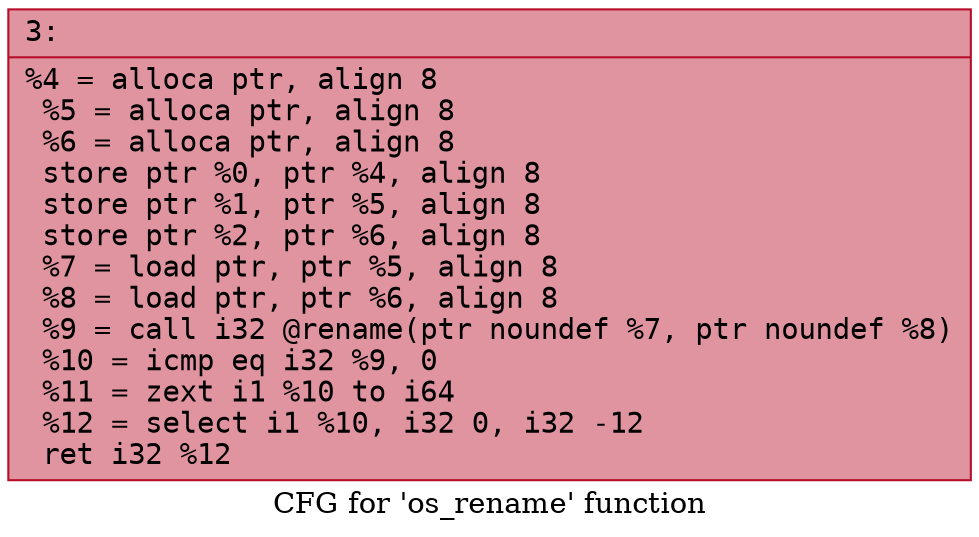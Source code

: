 digraph "CFG for 'os_rename' function" {
	label="CFG for 'os_rename' function";

	Node0x60000199e620 [shape=record,color="#b70d28ff", style=filled, fillcolor="#b70d2870" fontname="Courier",label="{3:\l|  %4 = alloca ptr, align 8\l  %5 = alloca ptr, align 8\l  %6 = alloca ptr, align 8\l  store ptr %0, ptr %4, align 8\l  store ptr %1, ptr %5, align 8\l  store ptr %2, ptr %6, align 8\l  %7 = load ptr, ptr %5, align 8\l  %8 = load ptr, ptr %6, align 8\l  %9 = call i32 @rename(ptr noundef %7, ptr noundef %8)\l  %10 = icmp eq i32 %9, 0\l  %11 = zext i1 %10 to i64\l  %12 = select i1 %10, i32 0, i32 -12\l  ret i32 %12\l}"];
}
